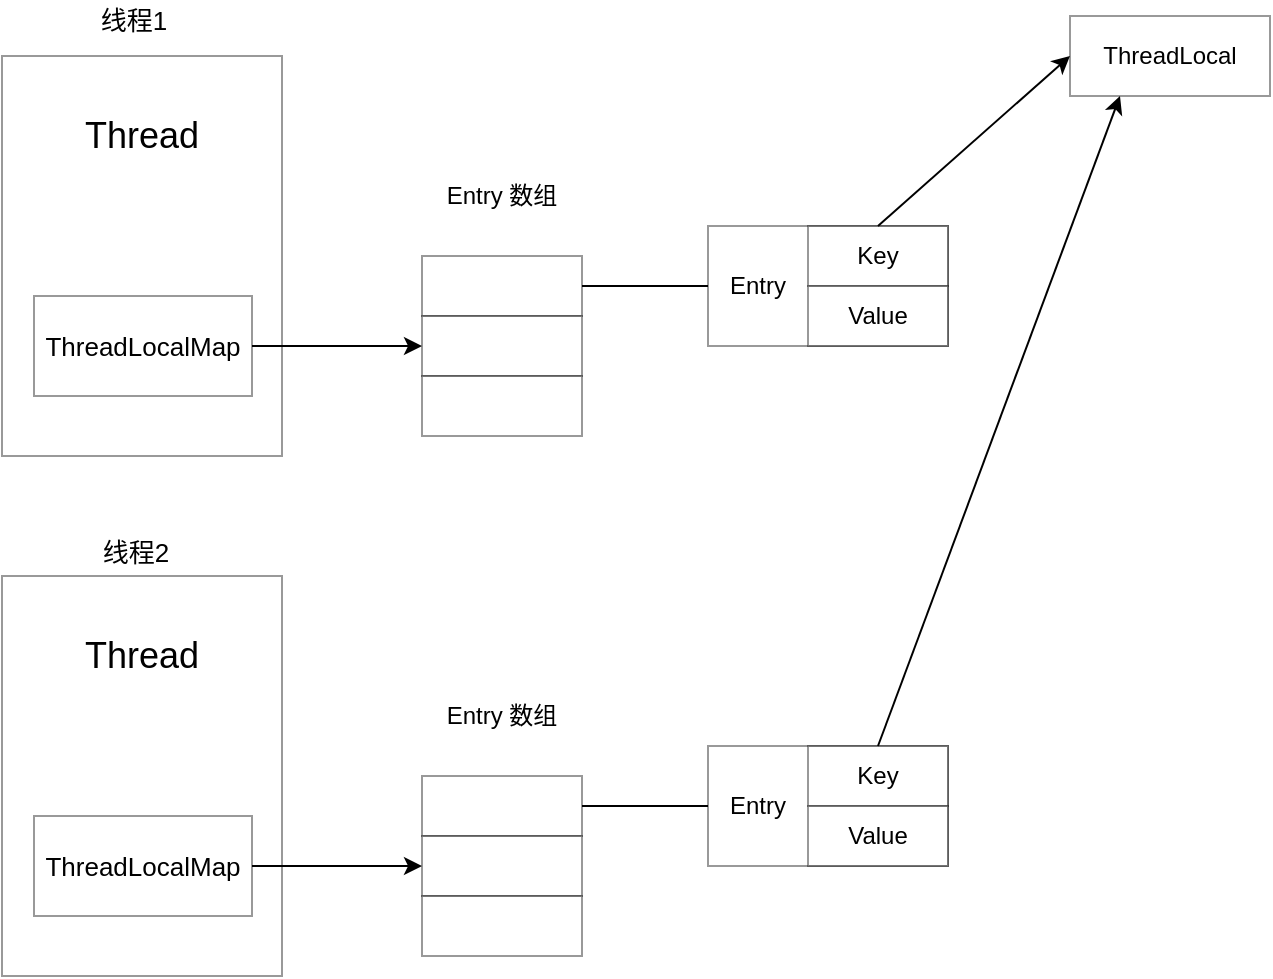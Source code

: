 <mxfile version="11.3.1" type="github" pages="1"><diagram id="CKJw3Ei5uYRoG_0o9gur" name="第 1 页"><mxGraphModel dx="946" dy="623" grid="1" gridSize="10" guides="1" tooltips="1" connect="1" arrows="1" fold="1" page="1" pageScale="1" pageWidth="827" pageHeight="1169" math="0" shadow="0"><root><mxCell id="0"/><mxCell id="1" parent="0"/><mxCell id="-qHMhklOqwid-vP0Tb1y-3" value="ThreadLocal" style="rounded=0;whiteSpace=wrap;html=1;labelBackgroundColor=none;opacity=40;" parent="1" vertex="1"><mxGeometry x="594" y="70" width="100" height="40" as="geometry"/></mxCell><mxCell id="-qHMhklOqwid-vP0Tb1y-12" value="" style="group" parent="1" vertex="1" connectable="0"><mxGeometry x="412" y="174" width="120" height="60" as="geometry"/></mxCell><mxCell id="-qHMhklOqwid-vP0Tb1y-8" value="" style="rounded=0;whiteSpace=wrap;html=1;labelBackgroundColor=none;opacity=40;" parent="-qHMhklOqwid-vP0Tb1y-12" vertex="1"><mxGeometry x="1" y="1" width="120" height="60" as="geometry"/></mxCell><mxCell id="-qHMhklOqwid-vP0Tb1y-9" value="Key" style="rounded=0;whiteSpace=wrap;html=1;labelBackgroundColor=none;opacity=40;" parent="-qHMhklOqwid-vP0Tb1y-12" vertex="1"><mxGeometry x="51" y="1" width="70" height="30" as="geometry"/></mxCell><mxCell id="-qHMhklOqwid-vP0Tb1y-10" value="Value" style="rounded=0;whiteSpace=wrap;html=1;labelBackgroundColor=none;opacity=40;" parent="-qHMhklOqwid-vP0Tb1y-12" vertex="1"><mxGeometry x="51" y="31" width="70" height="30" as="geometry"/></mxCell><mxCell id="-qHMhklOqwid-vP0Tb1y-11" value="Entry" style="text;html=1;strokeColor=none;fillColor=none;align=center;verticalAlign=middle;whiteSpace=wrap;rounded=0;labelBackgroundColor=none;opacity=40;" parent="-qHMhklOqwid-vP0Tb1y-12" vertex="1"><mxGeometry x="6" y="21" width="40" height="20" as="geometry"/></mxCell><mxCell id="-qHMhklOqwid-vP0Tb1y-17" value="" style="group" parent="1" vertex="1" connectable="0"><mxGeometry x="60" y="90" width="140" height="200" as="geometry"/></mxCell><mxCell id="-qHMhklOqwid-vP0Tb1y-4" value="" style="rounded=0;whiteSpace=wrap;html=1;labelBackgroundColor=none;opacity=40;" parent="-qHMhklOqwid-vP0Tb1y-17" vertex="1"><mxGeometry width="140" height="200" as="geometry"/></mxCell><mxCell id="-qHMhklOqwid-vP0Tb1y-5" value="&lt;font style=&quot;font-size: 13px&quot;&gt;ThreadLocalMap&lt;/font&gt;" style="rounded=0;whiteSpace=wrap;html=1;labelBackgroundColor=none;opacity=40;" parent="-qHMhklOqwid-vP0Tb1y-17" vertex="1"><mxGeometry x="16" y="120" width="109" height="50" as="geometry"/></mxCell><mxCell id="-qHMhklOqwid-vP0Tb1y-16" value="Thread" style="text;html=1;strokeColor=none;fillColor=none;align=center;verticalAlign=middle;whiteSpace=wrap;rounded=0;labelBackgroundColor=none;opacity=40;fontSize=18;" parent="-qHMhklOqwid-vP0Tb1y-17" vertex="1"><mxGeometry x="35" y="20" width="70" height="40" as="geometry"/></mxCell><mxCell id="-qHMhklOqwid-vP0Tb1y-23" value="" style="endArrow=classic;html=1;exitX=0.5;exitY=0;exitDx=0;exitDy=0;entryX=0;entryY=0.5;entryDx=0;entryDy=0;" parent="1" source="-qHMhklOqwid-vP0Tb1y-9" target="-qHMhklOqwid-vP0Tb1y-3" edge="1"><mxGeometry width="50" height="50" relative="1" as="geometry"><mxPoint x="454" y="120" as="sourcePoint"/><mxPoint x="504" y="70" as="targetPoint"/></mxGeometry></mxCell><mxCell id="-qHMhklOqwid-vP0Tb1y-31" style="edgeStyle=orthogonalEdgeStyle;rounded=0;orthogonalLoop=1;jettySize=auto;html=1;exitX=1;exitY=0.5;exitDx=0;exitDy=0;" parent="1" source="-qHMhklOqwid-vP0Tb1y-5" target="-qHMhklOqwid-vP0Tb1y-29" edge="1"><mxGeometry relative="1" as="geometry"/></mxCell><mxCell id="-qHMhklOqwid-vP0Tb1y-32" value="" style="group" parent="1" vertex="1" connectable="0"><mxGeometry x="270" y="190" width="80" height="90" as="geometry"/></mxCell><mxCell id="-qHMhklOqwid-vP0Tb1y-28" value="" style="rounded=0;whiteSpace=wrap;html=1;labelBackgroundColor=none;opacity=40;" parent="-qHMhklOqwid-vP0Tb1y-32" vertex="1"><mxGeometry width="80" height="30" as="geometry"/></mxCell><mxCell id="-qHMhklOqwid-vP0Tb1y-29" value="" style="rounded=0;whiteSpace=wrap;html=1;labelBackgroundColor=none;opacity=40;" parent="-qHMhklOqwid-vP0Tb1y-32" vertex="1"><mxGeometry y="30" width="80" height="30" as="geometry"/></mxCell><mxCell id="-qHMhklOqwid-vP0Tb1y-30" value="" style="rounded=0;whiteSpace=wrap;html=1;labelBackgroundColor=none;opacity=40;" parent="-qHMhklOqwid-vP0Tb1y-32" vertex="1"><mxGeometry y="60" width="80" height="30" as="geometry"/></mxCell><mxCell id="-qHMhklOqwid-vP0Tb1y-33" style="edgeStyle=orthogonalEdgeStyle;rounded=0;orthogonalLoop=1;jettySize=auto;html=1;exitX=1;exitY=0.5;exitDx=0;exitDy=0;entryX=0;entryY=0.5;entryDx=0;entryDy=0;endArrow=none;endFill=0;" parent="1" source="-qHMhklOqwid-vP0Tb1y-28" target="-qHMhklOqwid-vP0Tb1y-8" edge="1"><mxGeometry relative="1" as="geometry"/></mxCell><mxCell id="-qHMhklOqwid-vP0Tb1y-34" value="Entry 数组" style="text;html=1;strokeColor=none;fillColor=none;align=center;verticalAlign=middle;whiteSpace=wrap;rounded=0;labelBackgroundColor=none;opacity=40;" parent="1" vertex="1"><mxGeometry x="280" y="150" width="60" height="20" as="geometry"/></mxCell><mxCell id="3jpfYjyKjK0w6xJJo8TQ-18" value="" style="group" vertex="1" connectable="0" parent="1"><mxGeometry x="412" y="434" width="120" height="60" as="geometry"/></mxCell><mxCell id="3jpfYjyKjK0w6xJJo8TQ-19" value="" style="rounded=0;whiteSpace=wrap;html=1;labelBackgroundColor=none;opacity=40;" vertex="1" parent="3jpfYjyKjK0w6xJJo8TQ-18"><mxGeometry x="1" y="1" width="120" height="60" as="geometry"/></mxCell><mxCell id="3jpfYjyKjK0w6xJJo8TQ-20" value="Key" style="rounded=0;whiteSpace=wrap;html=1;labelBackgroundColor=none;opacity=40;" vertex="1" parent="3jpfYjyKjK0w6xJJo8TQ-18"><mxGeometry x="51" y="1" width="70" height="30" as="geometry"/></mxCell><mxCell id="3jpfYjyKjK0w6xJJo8TQ-21" value="Value" style="rounded=0;whiteSpace=wrap;html=1;labelBackgroundColor=none;opacity=40;" vertex="1" parent="3jpfYjyKjK0w6xJJo8TQ-18"><mxGeometry x="51" y="31" width="70" height="30" as="geometry"/></mxCell><mxCell id="3jpfYjyKjK0w6xJJo8TQ-22" value="Entry" style="text;html=1;strokeColor=none;fillColor=none;align=center;verticalAlign=middle;whiteSpace=wrap;rounded=0;labelBackgroundColor=none;opacity=40;" vertex="1" parent="3jpfYjyKjK0w6xJJo8TQ-18"><mxGeometry x="6" y="21" width="40" height="20" as="geometry"/></mxCell><mxCell id="3jpfYjyKjK0w6xJJo8TQ-23" value="" style="group" vertex="1" connectable="0" parent="1"><mxGeometry x="60" y="350" width="140" height="200" as="geometry"/></mxCell><mxCell id="3jpfYjyKjK0w6xJJo8TQ-24" value="" style="rounded=0;whiteSpace=wrap;html=1;labelBackgroundColor=none;opacity=40;" vertex="1" parent="3jpfYjyKjK0w6xJJo8TQ-23"><mxGeometry width="140" height="200" as="geometry"/></mxCell><mxCell id="3jpfYjyKjK0w6xJJo8TQ-25" value="&lt;font style=&quot;font-size: 13px&quot;&gt;ThreadLocalMap&lt;/font&gt;" style="rounded=0;whiteSpace=wrap;html=1;labelBackgroundColor=none;opacity=40;" vertex="1" parent="3jpfYjyKjK0w6xJJo8TQ-23"><mxGeometry x="16" y="120" width="109" height="50" as="geometry"/></mxCell><mxCell id="3jpfYjyKjK0w6xJJo8TQ-26" value="Thread" style="text;html=1;strokeColor=none;fillColor=none;align=center;verticalAlign=middle;whiteSpace=wrap;rounded=0;labelBackgroundColor=none;opacity=40;fontSize=18;" vertex="1" parent="3jpfYjyKjK0w6xJJo8TQ-23"><mxGeometry x="35" y="20" width="70" height="40" as="geometry"/></mxCell><mxCell id="3jpfYjyKjK0w6xJJo8TQ-27" value="" style="endArrow=classic;html=1;exitX=0.5;exitY=0;exitDx=0;exitDy=0;entryX=0.25;entryY=1;entryDx=0;entryDy=0;" edge="1" parent="1" source="3jpfYjyKjK0w6xJJo8TQ-20" target="-qHMhklOqwid-vP0Tb1y-3"><mxGeometry width="50" height="50" relative="1" as="geometry"><mxPoint x="454" y="380" as="sourcePoint"/><mxPoint x="594" y="350" as="targetPoint"/></mxGeometry></mxCell><mxCell id="3jpfYjyKjK0w6xJJo8TQ-28" style="edgeStyle=orthogonalEdgeStyle;rounded=0;orthogonalLoop=1;jettySize=auto;html=1;exitX=1;exitY=0.5;exitDx=0;exitDy=0;" edge="1" parent="1" source="3jpfYjyKjK0w6xJJo8TQ-25" target="3jpfYjyKjK0w6xJJo8TQ-31"><mxGeometry relative="1" as="geometry"/></mxCell><mxCell id="3jpfYjyKjK0w6xJJo8TQ-29" value="" style="group" vertex="1" connectable="0" parent="1"><mxGeometry x="270" y="450" width="80" height="90" as="geometry"/></mxCell><mxCell id="3jpfYjyKjK0w6xJJo8TQ-30" value="" style="rounded=0;whiteSpace=wrap;html=1;labelBackgroundColor=none;opacity=40;" vertex="1" parent="3jpfYjyKjK0w6xJJo8TQ-29"><mxGeometry width="80" height="30" as="geometry"/></mxCell><mxCell id="3jpfYjyKjK0w6xJJo8TQ-31" value="" style="rounded=0;whiteSpace=wrap;html=1;labelBackgroundColor=none;opacity=40;" vertex="1" parent="3jpfYjyKjK0w6xJJo8TQ-29"><mxGeometry y="30" width="80" height="30" as="geometry"/></mxCell><mxCell id="3jpfYjyKjK0w6xJJo8TQ-32" value="" style="rounded=0;whiteSpace=wrap;html=1;labelBackgroundColor=none;opacity=40;" vertex="1" parent="3jpfYjyKjK0w6xJJo8TQ-29"><mxGeometry y="60" width="80" height="30" as="geometry"/></mxCell><mxCell id="3jpfYjyKjK0w6xJJo8TQ-33" style="edgeStyle=orthogonalEdgeStyle;rounded=0;orthogonalLoop=1;jettySize=auto;html=1;exitX=1;exitY=0.5;exitDx=0;exitDy=0;entryX=0;entryY=0.5;entryDx=0;entryDy=0;endArrow=none;endFill=0;" edge="1" parent="1" source="3jpfYjyKjK0w6xJJo8TQ-30" target="3jpfYjyKjK0w6xJJo8TQ-19"><mxGeometry relative="1" as="geometry"/></mxCell><mxCell id="3jpfYjyKjK0w6xJJo8TQ-34" value="Entry 数组" style="text;html=1;strokeColor=none;fillColor=none;align=center;verticalAlign=middle;whiteSpace=wrap;rounded=0;labelBackgroundColor=none;opacity=40;" vertex="1" parent="1"><mxGeometry x="280" y="410" width="60" height="20" as="geometry"/></mxCell><mxCell id="3jpfYjyKjK0w6xJJo8TQ-35" value="线程1" style="text;html=1;strokeColor=none;fillColor=none;align=center;verticalAlign=middle;whiteSpace=wrap;rounded=0;fontSize=13;" vertex="1" parent="1"><mxGeometry x="106" y="62" width="40" height="20" as="geometry"/></mxCell><mxCell id="3jpfYjyKjK0w6xJJo8TQ-36" value="线程2" style="text;html=1;strokeColor=none;fillColor=none;align=center;verticalAlign=middle;whiteSpace=wrap;rounded=0;fontSize=13;" vertex="1" parent="1"><mxGeometry x="107" y="328" width="40" height="20" as="geometry"/></mxCell></root></mxGraphModel></diagram></mxfile>